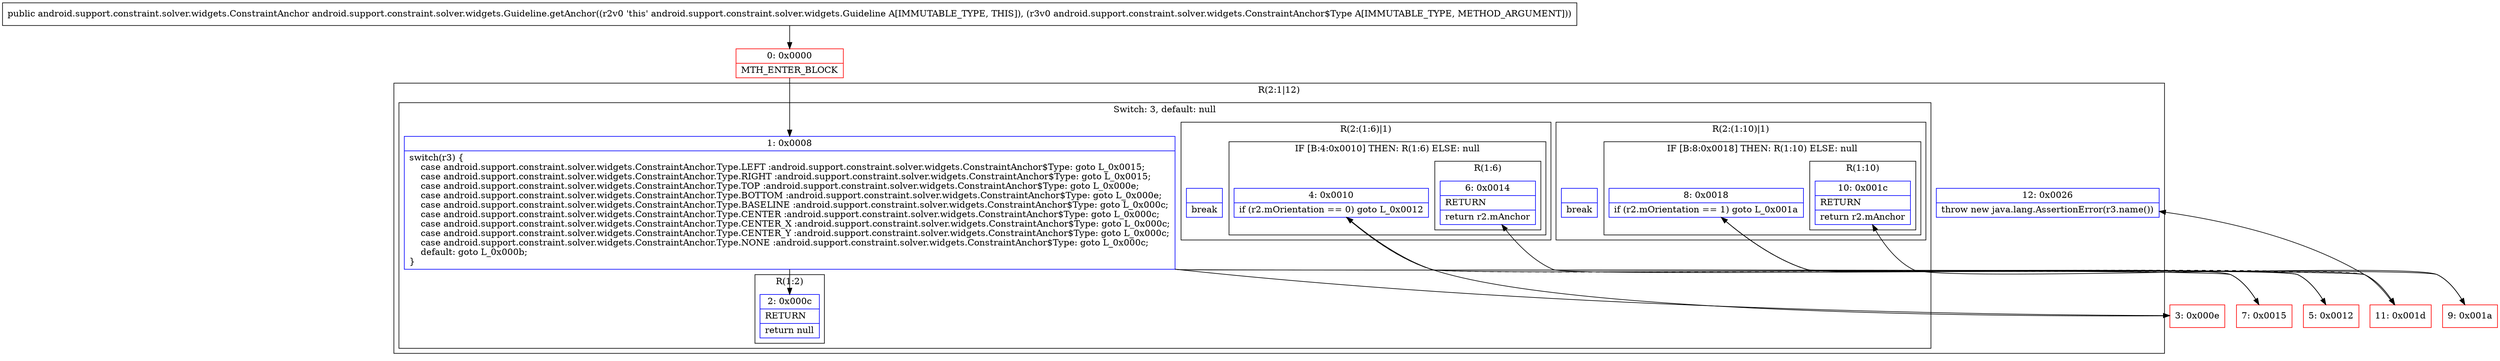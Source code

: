 digraph "CFG forandroid.support.constraint.solver.widgets.Guideline.getAnchor(Landroid\/support\/constraint\/solver\/widgets\/ConstraintAnchor$Type;)Landroid\/support\/constraint\/solver\/widgets\/ConstraintAnchor;" {
subgraph cluster_Region_771040612 {
label = "R(2:1|12)";
node [shape=record,color=blue];
subgraph cluster_SwitchRegion_811878307 {
label = "Switch: 3, default: null";
node [shape=record,color=blue];
Node_1 [shape=record,label="{1\:\ 0x0008|switch(r3) \{\l    case android.support.constraint.solver.widgets.ConstraintAnchor.Type.LEFT :android.support.constraint.solver.widgets.ConstraintAnchor$Type: goto L_0x0015;\l    case android.support.constraint.solver.widgets.ConstraintAnchor.Type.RIGHT :android.support.constraint.solver.widgets.ConstraintAnchor$Type: goto L_0x0015;\l    case android.support.constraint.solver.widgets.ConstraintAnchor.Type.TOP :android.support.constraint.solver.widgets.ConstraintAnchor$Type: goto L_0x000e;\l    case android.support.constraint.solver.widgets.ConstraintAnchor.Type.BOTTOM :android.support.constraint.solver.widgets.ConstraintAnchor$Type: goto L_0x000e;\l    case android.support.constraint.solver.widgets.ConstraintAnchor.Type.BASELINE :android.support.constraint.solver.widgets.ConstraintAnchor$Type: goto L_0x000c;\l    case android.support.constraint.solver.widgets.ConstraintAnchor.Type.CENTER :android.support.constraint.solver.widgets.ConstraintAnchor$Type: goto L_0x000c;\l    case android.support.constraint.solver.widgets.ConstraintAnchor.Type.CENTER_X :android.support.constraint.solver.widgets.ConstraintAnchor$Type: goto L_0x000c;\l    case android.support.constraint.solver.widgets.ConstraintAnchor.Type.CENTER_Y :android.support.constraint.solver.widgets.ConstraintAnchor$Type: goto L_0x000c;\l    case android.support.constraint.solver.widgets.ConstraintAnchor.Type.NONE :android.support.constraint.solver.widgets.ConstraintAnchor$Type: goto L_0x000c;\l    default: goto L_0x000b;\l\}\l}"];
subgraph cluster_Region_434874863 {
label = "R(2:(1:10)|1)";
node [shape=record,color=blue];
subgraph cluster_IfRegion_1101466684 {
label = "IF [B:8:0x0018] THEN: R(1:10) ELSE: null";
node [shape=record,color=blue];
Node_8 [shape=record,label="{8\:\ 0x0018|if (r2.mOrientation == 1) goto L_0x001a\l}"];
subgraph cluster_Region_1174265705 {
label = "R(1:10)";
node [shape=record,color=blue];
Node_10 [shape=record,label="{10\:\ 0x001c|RETURN\l|return r2.mAnchor\l}"];
}
}
Node_InsnContainer_1471594794 [shape=record,label="{|break\l}"];
}
subgraph cluster_Region_324447970 {
label = "R(2:(1:6)|1)";
node [shape=record,color=blue];
subgraph cluster_IfRegion_1793693272 {
label = "IF [B:4:0x0010] THEN: R(1:6) ELSE: null";
node [shape=record,color=blue];
Node_4 [shape=record,label="{4\:\ 0x0010|if (r2.mOrientation == 0) goto L_0x0012\l}"];
subgraph cluster_Region_1103371003 {
label = "R(1:6)";
node [shape=record,color=blue];
Node_6 [shape=record,label="{6\:\ 0x0014|RETURN\l|return r2.mAnchor\l}"];
}
}
Node_InsnContainer_538586232 [shape=record,label="{|break\l}"];
}
subgraph cluster_Region_102606631 {
label = "R(1:2)";
node [shape=record,color=blue];
Node_2 [shape=record,label="{2\:\ 0x000c|RETURN\l|return null\l}"];
}
}
Node_12 [shape=record,label="{12\:\ 0x0026|throw new java.lang.AssertionError(r3.name())\l}"];
}
Node_0 [shape=record,color=red,label="{0\:\ 0x0000|MTH_ENTER_BLOCK\l}"];
Node_3 [shape=record,color=red,label="{3\:\ 0x000e}"];
Node_5 [shape=record,color=red,label="{5\:\ 0x0012}"];
Node_7 [shape=record,color=red,label="{7\:\ 0x0015}"];
Node_9 [shape=record,color=red,label="{9\:\ 0x001a}"];
Node_11 [shape=record,color=red,label="{11\:\ 0x001d}"];
MethodNode[shape=record,label="{public android.support.constraint.solver.widgets.ConstraintAnchor android.support.constraint.solver.widgets.Guideline.getAnchor((r2v0 'this' android.support.constraint.solver.widgets.Guideline A[IMMUTABLE_TYPE, THIS]), (r3v0 android.support.constraint.solver.widgets.ConstraintAnchor$Type A[IMMUTABLE_TYPE, METHOD_ARGUMENT])) }"];
MethodNode -> Node_0;
Node_1 -> Node_2;
Node_1 -> Node_3;
Node_1 -> Node_7;
Node_1 -> Node_11;
Node_8 -> Node_9;
Node_8 -> Node_11[style=dashed];
Node_4 -> Node_5;
Node_4 -> Node_11[style=dashed];
Node_0 -> Node_1;
Node_3 -> Node_4;
Node_5 -> Node_6;
Node_7 -> Node_8;
Node_9 -> Node_10;
Node_11 -> Node_12;
}

